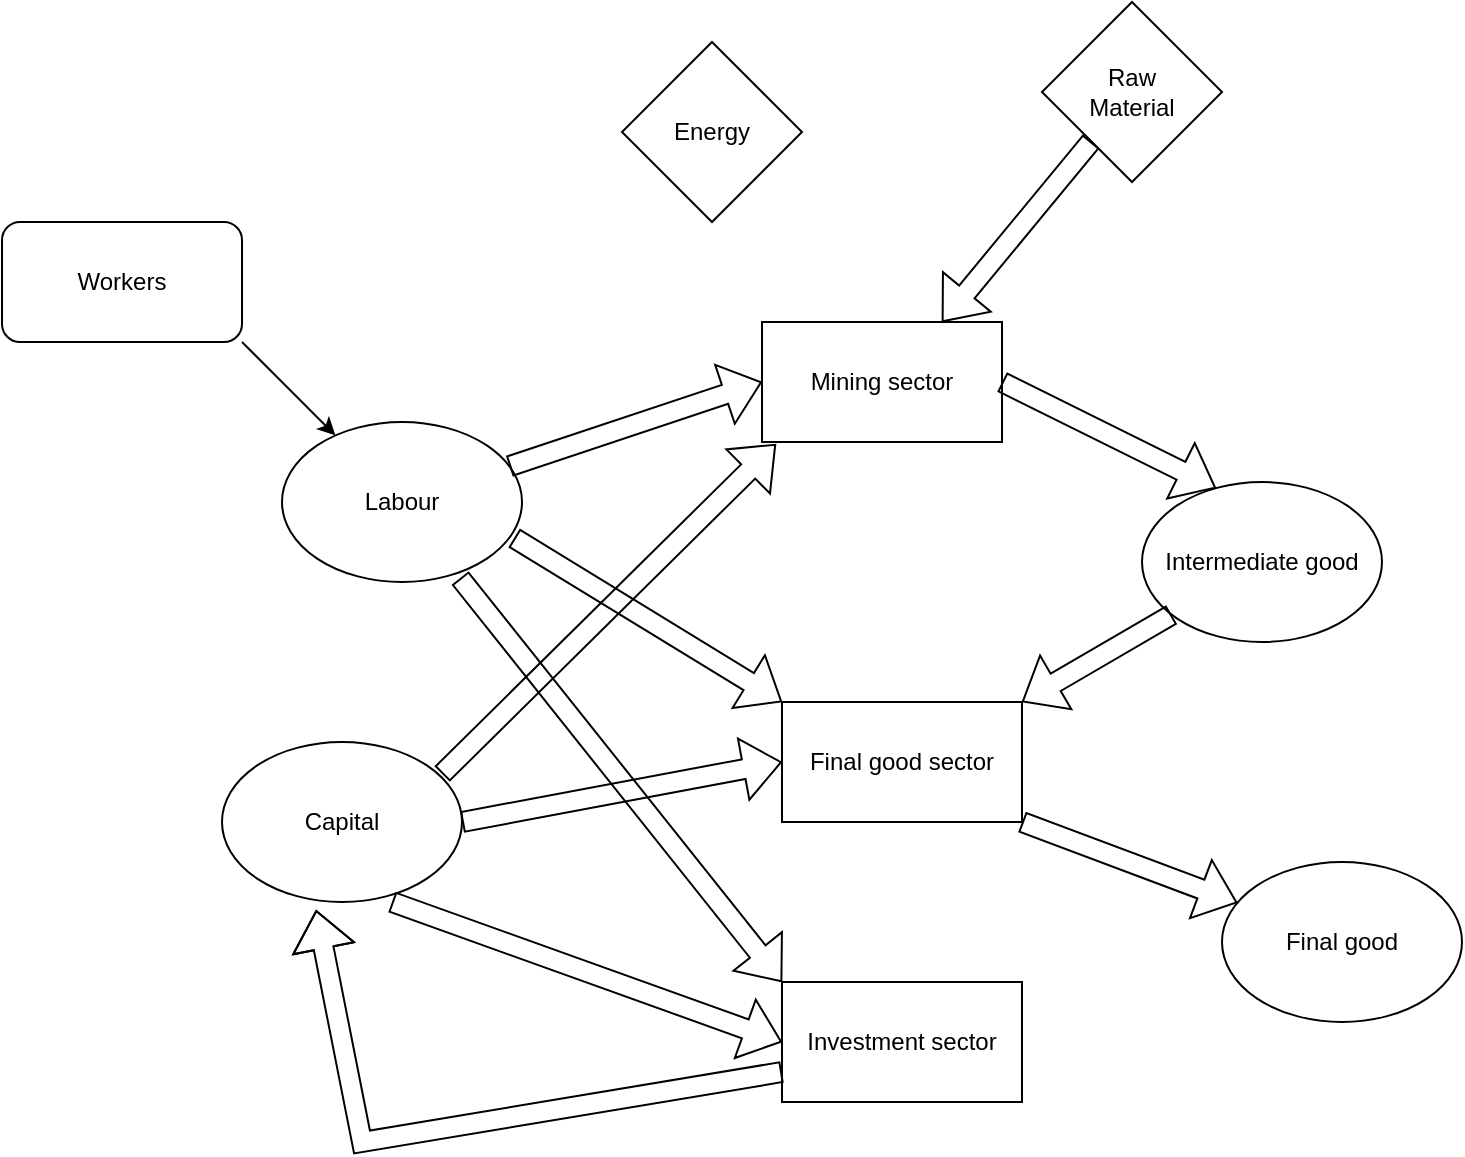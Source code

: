 <mxfile version="16.2.7" type="github">
  <diagram id="iMPS8epRHbOmm-0HMoTv" name="Page-1">
    <mxGraphModel dx="1422" dy="791" grid="1" gridSize="10" guides="1" tooltips="1" connect="1" arrows="1" fold="1" page="1" pageScale="1" pageWidth="1100" pageHeight="850" math="0" shadow="0">
      <root>
        <mxCell id="0" />
        <mxCell id="1" parent="0" />
        <mxCell id="-z8jOssMbec9zhUeKjTT-1" value="Workers" style="rounded=1;whiteSpace=wrap;html=1;" vertex="1" parent="1">
          <mxGeometry x="110" y="150" width="120" height="60" as="geometry" />
        </mxCell>
        <mxCell id="-z8jOssMbec9zhUeKjTT-2" value="Labour" style="ellipse;whiteSpace=wrap;html=1;" vertex="1" parent="1">
          <mxGeometry x="250" y="250" width="120" height="80" as="geometry" />
        </mxCell>
        <mxCell id="-z8jOssMbec9zhUeKjTT-3" value="" style="endArrow=classic;html=1;rounded=0;exitX=1;exitY=1;exitDx=0;exitDy=0;" edge="1" parent="1" source="-z8jOssMbec9zhUeKjTT-1" target="-z8jOssMbec9zhUeKjTT-2">
          <mxGeometry width="50" height="50" relative="1" as="geometry">
            <mxPoint x="520" y="410" as="sourcePoint" />
            <mxPoint x="570" y="360" as="targetPoint" />
          </mxGeometry>
        </mxCell>
        <mxCell id="-z8jOssMbec9zhUeKjTT-4" value="&lt;div&gt;Capital&lt;/div&gt;" style="ellipse;whiteSpace=wrap;html=1;" vertex="1" parent="1">
          <mxGeometry x="220" y="410" width="120" height="80" as="geometry" />
        </mxCell>
        <mxCell id="-z8jOssMbec9zhUeKjTT-6" value="Intermediate good" style="ellipse;whiteSpace=wrap;html=1;" vertex="1" parent="1">
          <mxGeometry x="680" y="280" width="120" height="80" as="geometry" />
        </mxCell>
        <mxCell id="-z8jOssMbec9zhUeKjTT-7" value="&lt;div&gt;Final good&lt;/div&gt;" style="ellipse;whiteSpace=wrap;html=1;" vertex="1" parent="1">
          <mxGeometry x="720" y="470" width="120" height="80" as="geometry" />
        </mxCell>
        <mxCell id="-z8jOssMbec9zhUeKjTT-8" value="Mining sector" style="rounded=0;whiteSpace=wrap;html=1;" vertex="1" parent="1">
          <mxGeometry x="490" y="200" width="120" height="60" as="geometry" />
        </mxCell>
        <mxCell id="-z8jOssMbec9zhUeKjTT-9" value="" style="shape=flexArrow;endArrow=classic;html=1;rounded=0;entryX=0.75;entryY=0;entryDx=0;entryDy=0;" edge="1" parent="1" source="-z8jOssMbec9zhUeKjTT-27" target="-z8jOssMbec9zhUeKjTT-8">
          <mxGeometry width="50" height="50" relative="1" as="geometry">
            <mxPoint x="653.96" y="141.04" as="sourcePoint" />
            <mxPoint x="570" y="360" as="targetPoint" />
          </mxGeometry>
        </mxCell>
        <mxCell id="-z8jOssMbec9zhUeKjTT-10" value="" style="shape=flexArrow;endArrow=classic;html=1;rounded=0;entryX=0;entryY=0.5;entryDx=0;entryDy=0;" edge="1" parent="1" source="-z8jOssMbec9zhUeKjTT-2" target="-z8jOssMbec9zhUeKjTT-8">
          <mxGeometry width="50" height="50" relative="1" as="geometry">
            <mxPoint x="420" y="210" as="sourcePoint" />
            <mxPoint x="470" y="160" as="targetPoint" />
          </mxGeometry>
        </mxCell>
        <mxCell id="-z8jOssMbec9zhUeKjTT-11" value="" style="shape=flexArrow;endArrow=classic;html=1;rounded=0;exitX=0.917;exitY=0.2;exitDx=0;exitDy=0;exitPerimeter=0;entryX=0.058;entryY=1.017;entryDx=0;entryDy=0;entryPerimeter=0;" edge="1" parent="1" source="-z8jOssMbec9zhUeKjTT-4" target="-z8jOssMbec9zhUeKjTT-8">
          <mxGeometry width="50" height="50" relative="1" as="geometry">
            <mxPoint x="520" y="410" as="sourcePoint" />
            <mxPoint x="570" y="360" as="targetPoint" />
          </mxGeometry>
        </mxCell>
        <mxCell id="-z8jOssMbec9zhUeKjTT-13" value="Investment sector" style="rounded=0;whiteSpace=wrap;html=1;" vertex="1" parent="1">
          <mxGeometry x="500" y="530" width="120" height="60" as="geometry" />
        </mxCell>
        <mxCell id="-z8jOssMbec9zhUeKjTT-14" value="Final good sector" style="rounded=0;whiteSpace=wrap;html=1;" vertex="1" parent="1">
          <mxGeometry x="500" y="390" width="120" height="60" as="geometry" />
        </mxCell>
        <mxCell id="-z8jOssMbec9zhUeKjTT-15" value="" style="shape=flexArrow;endArrow=classic;html=1;rounded=0;exitX=1;exitY=0.5;exitDx=0;exitDy=0;entryX=0.308;entryY=0.038;entryDx=0;entryDy=0;entryPerimeter=0;" edge="1" parent="1" source="-z8jOssMbec9zhUeKjTT-8" target="-z8jOssMbec9zhUeKjTT-6">
          <mxGeometry width="50" height="50" relative="1" as="geometry">
            <mxPoint x="640" y="280" as="sourcePoint" />
            <mxPoint x="690" y="230" as="targetPoint" />
          </mxGeometry>
        </mxCell>
        <mxCell id="-z8jOssMbec9zhUeKjTT-16" value="" style="shape=flexArrow;endArrow=classic;html=1;rounded=0;entryX=1;entryY=0;entryDx=0;entryDy=0;" edge="1" parent="1" source="-z8jOssMbec9zhUeKjTT-6" target="-z8jOssMbec9zhUeKjTT-14">
          <mxGeometry width="50" height="50" relative="1" as="geometry">
            <mxPoint x="620" y="390" as="sourcePoint" />
            <mxPoint x="660" y="330" as="targetPoint" />
          </mxGeometry>
        </mxCell>
        <mxCell id="-z8jOssMbec9zhUeKjTT-17" value="" style="shape=flexArrow;endArrow=classic;html=1;rounded=0;exitX=0.967;exitY=0.725;exitDx=0;exitDy=0;exitPerimeter=0;entryX=0;entryY=0;entryDx=0;entryDy=0;" edge="1" parent="1" source="-z8jOssMbec9zhUeKjTT-2" target="-z8jOssMbec9zhUeKjTT-14">
          <mxGeometry width="50" height="50" relative="1" as="geometry">
            <mxPoint x="520" y="410" as="sourcePoint" />
            <mxPoint x="570" y="360" as="targetPoint" />
          </mxGeometry>
        </mxCell>
        <mxCell id="-z8jOssMbec9zhUeKjTT-18" value="" style="shape=flexArrow;endArrow=classic;html=1;rounded=0;exitX=1;exitY=0.5;exitDx=0;exitDy=0;entryX=0;entryY=0.5;entryDx=0;entryDy=0;" edge="1" parent="1" source="-z8jOssMbec9zhUeKjTT-4" target="-z8jOssMbec9zhUeKjTT-14">
          <mxGeometry width="50" height="50" relative="1" as="geometry">
            <mxPoint x="520" y="410" as="sourcePoint" />
            <mxPoint x="570" y="360" as="targetPoint" />
          </mxGeometry>
        </mxCell>
        <mxCell id="-z8jOssMbec9zhUeKjTT-19" value="" style="shape=flexArrow;endArrow=classic;html=1;rounded=0;exitX=1;exitY=1;exitDx=0;exitDy=0;" edge="1" parent="1" source="-z8jOssMbec9zhUeKjTT-14" target="-z8jOssMbec9zhUeKjTT-7">
          <mxGeometry width="50" height="50" relative="1" as="geometry">
            <mxPoint x="650" y="520" as="sourcePoint" />
            <mxPoint x="700" y="470" as="targetPoint" />
          </mxGeometry>
        </mxCell>
        <mxCell id="-z8jOssMbec9zhUeKjTT-20" value="" style="shape=flexArrow;endArrow=classic;html=1;rounded=0;exitX=0.742;exitY=0.975;exitDx=0;exitDy=0;exitPerimeter=0;entryX=0;entryY=0;entryDx=0;entryDy=0;" edge="1" parent="1" source="-z8jOssMbec9zhUeKjTT-2" target="-z8jOssMbec9zhUeKjTT-13">
          <mxGeometry width="50" height="50" relative="1" as="geometry">
            <mxPoint x="520" y="410" as="sourcePoint" />
            <mxPoint x="570" y="360" as="targetPoint" />
          </mxGeometry>
        </mxCell>
        <mxCell id="-z8jOssMbec9zhUeKjTT-21" value="" style="shape=flexArrow;endArrow=classic;html=1;rounded=0;exitX=0.708;exitY=1;exitDx=0;exitDy=0;exitPerimeter=0;entryX=0;entryY=0.5;entryDx=0;entryDy=0;" edge="1" parent="1" source="-z8jOssMbec9zhUeKjTT-4" target="-z8jOssMbec9zhUeKjTT-13">
          <mxGeometry width="50" height="50" relative="1" as="geometry">
            <mxPoint x="520" y="410" as="sourcePoint" />
            <mxPoint x="570" y="360" as="targetPoint" />
          </mxGeometry>
        </mxCell>
        <mxCell id="-z8jOssMbec9zhUeKjTT-23" value="" style="shape=flexArrow;endArrow=classic;html=1;rounded=0;exitX=0;exitY=0.75;exitDx=0;exitDy=0;entryX=0.392;entryY=1.05;entryDx=0;entryDy=0;entryPerimeter=0;" edge="1" parent="1" source="-z8jOssMbec9zhUeKjTT-13" target="-z8jOssMbec9zhUeKjTT-4">
          <mxGeometry width="50" height="50" relative="1" as="geometry">
            <mxPoint x="520" y="410" as="sourcePoint" />
            <mxPoint x="570" y="360" as="targetPoint" />
            <Array as="points">
              <mxPoint x="290" y="610" />
            </Array>
          </mxGeometry>
        </mxCell>
        <mxCell id="-z8jOssMbec9zhUeKjTT-26" value="Energy" style="rhombus;whiteSpace=wrap;html=1;shadow=0;gradientColor=none;" vertex="1" parent="1">
          <mxGeometry x="420" y="60" width="90" height="90" as="geometry" />
        </mxCell>
        <mxCell id="-z8jOssMbec9zhUeKjTT-27" value="&lt;div&gt;Raw&lt;/div&gt;&lt;div&gt;Material&lt;/div&gt;" style="rhombus;whiteSpace=wrap;html=1;shadow=0;gradientColor=none;" vertex="1" parent="1">
          <mxGeometry x="630" y="40" width="90" height="90" as="geometry" />
        </mxCell>
      </root>
    </mxGraphModel>
  </diagram>
</mxfile>
